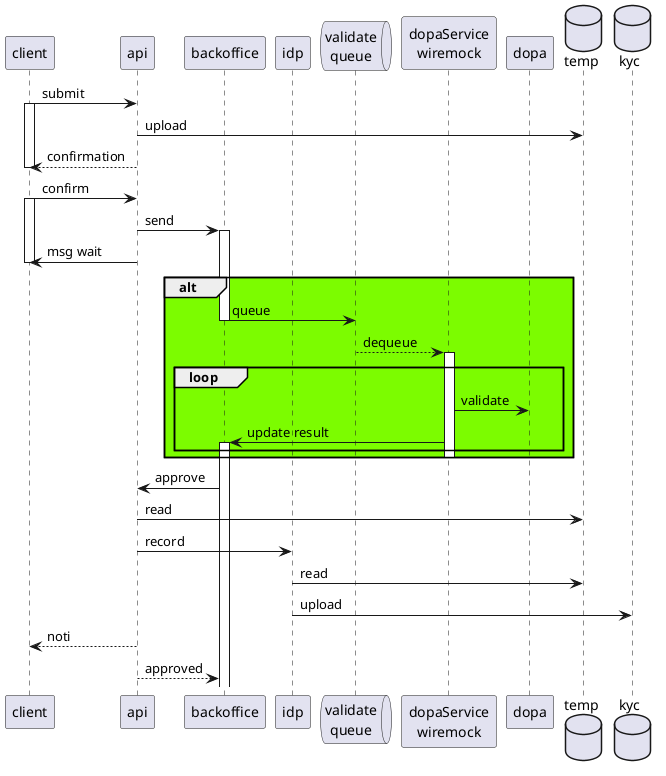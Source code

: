 @startuml kyc

participant client
participant api
participant backoffice
participant idp
queue "validate\nqueue"
participant "dopaService\nwiremock"
participant dopa
database temp
database kyc

client -> api : submit
activate client
api -> temp : upload
client <-- api : confirmation
deactivate client

client -> api : confirm
activate client
api -> backoffice : send
activate backoffice
client <- api : msg wait
deactivate client

alt #LawnGreen
    backoffice -> "validate\nqueue" : queue
    deactivate backoffice
    "validate\nqueue" --> "dopaService\nwiremock" : dequeue
    activate "dopaService\nwiremock"
    loop #LawnGreen
        "dopaService\nwiremock" -> dopa : validate
        backoffice <- "dopaService\nwiremock" : update result
        activate backoffice
    end
    deactivate "dopaService\nwiremock"
end

api <- backoffice : approve
api -> temp : read
api -> idp : record
idp -> temp : read
idp -> kyc : upload
client <-- api : noti
api --> backoffice : approved

@enduml
